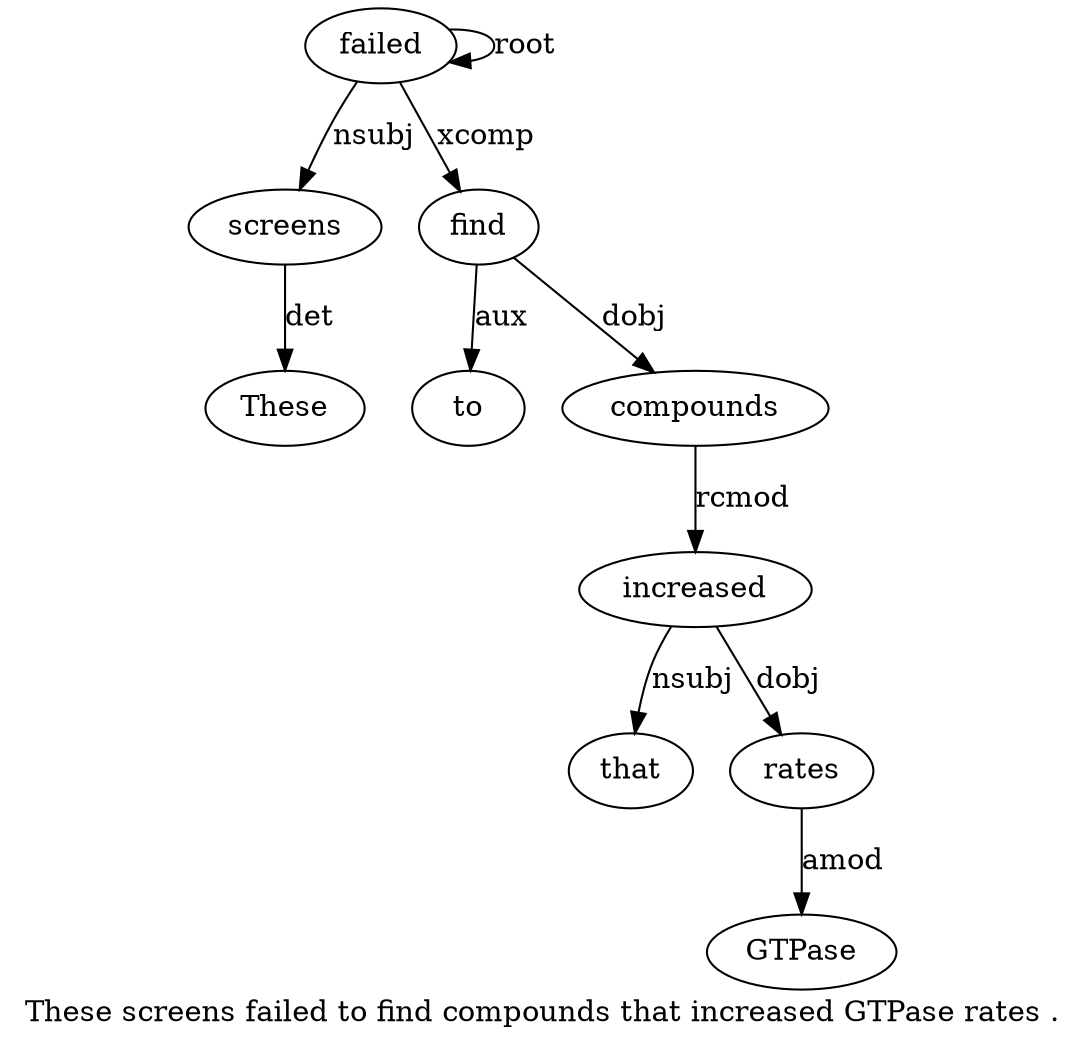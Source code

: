 digraph "These screens failed to find compounds that increased GTPase rates ." {
label="These screens failed to find compounds that increased GTPase rates .";
screens2 [style=filled, fillcolor=white, label=screens];
These1 [style=filled, fillcolor=white, label=These];
screens2 -> These1  [label=det];
failed3 [style=filled, fillcolor=white, label=failed];
failed3 -> screens2  [label=nsubj];
failed3 -> failed3  [label=root];
find5 [style=filled, fillcolor=white, label=find];
to4 [style=filled, fillcolor=white, label=to];
find5 -> to4  [label=aux];
failed3 -> find5  [label=xcomp];
compounds6 [style=filled, fillcolor=white, label=compounds];
find5 -> compounds6  [label=dobj];
increased8 [style=filled, fillcolor=white, label=increased];
that7 [style=filled, fillcolor=white, label=that];
increased8 -> that7  [label=nsubj];
compounds6 -> increased8  [label=rcmod];
rates10 [style=filled, fillcolor=white, label=rates];
GTPase9 [style=filled, fillcolor=white, label=GTPase];
rates10 -> GTPase9  [label=amod];
increased8 -> rates10  [label=dobj];
}
